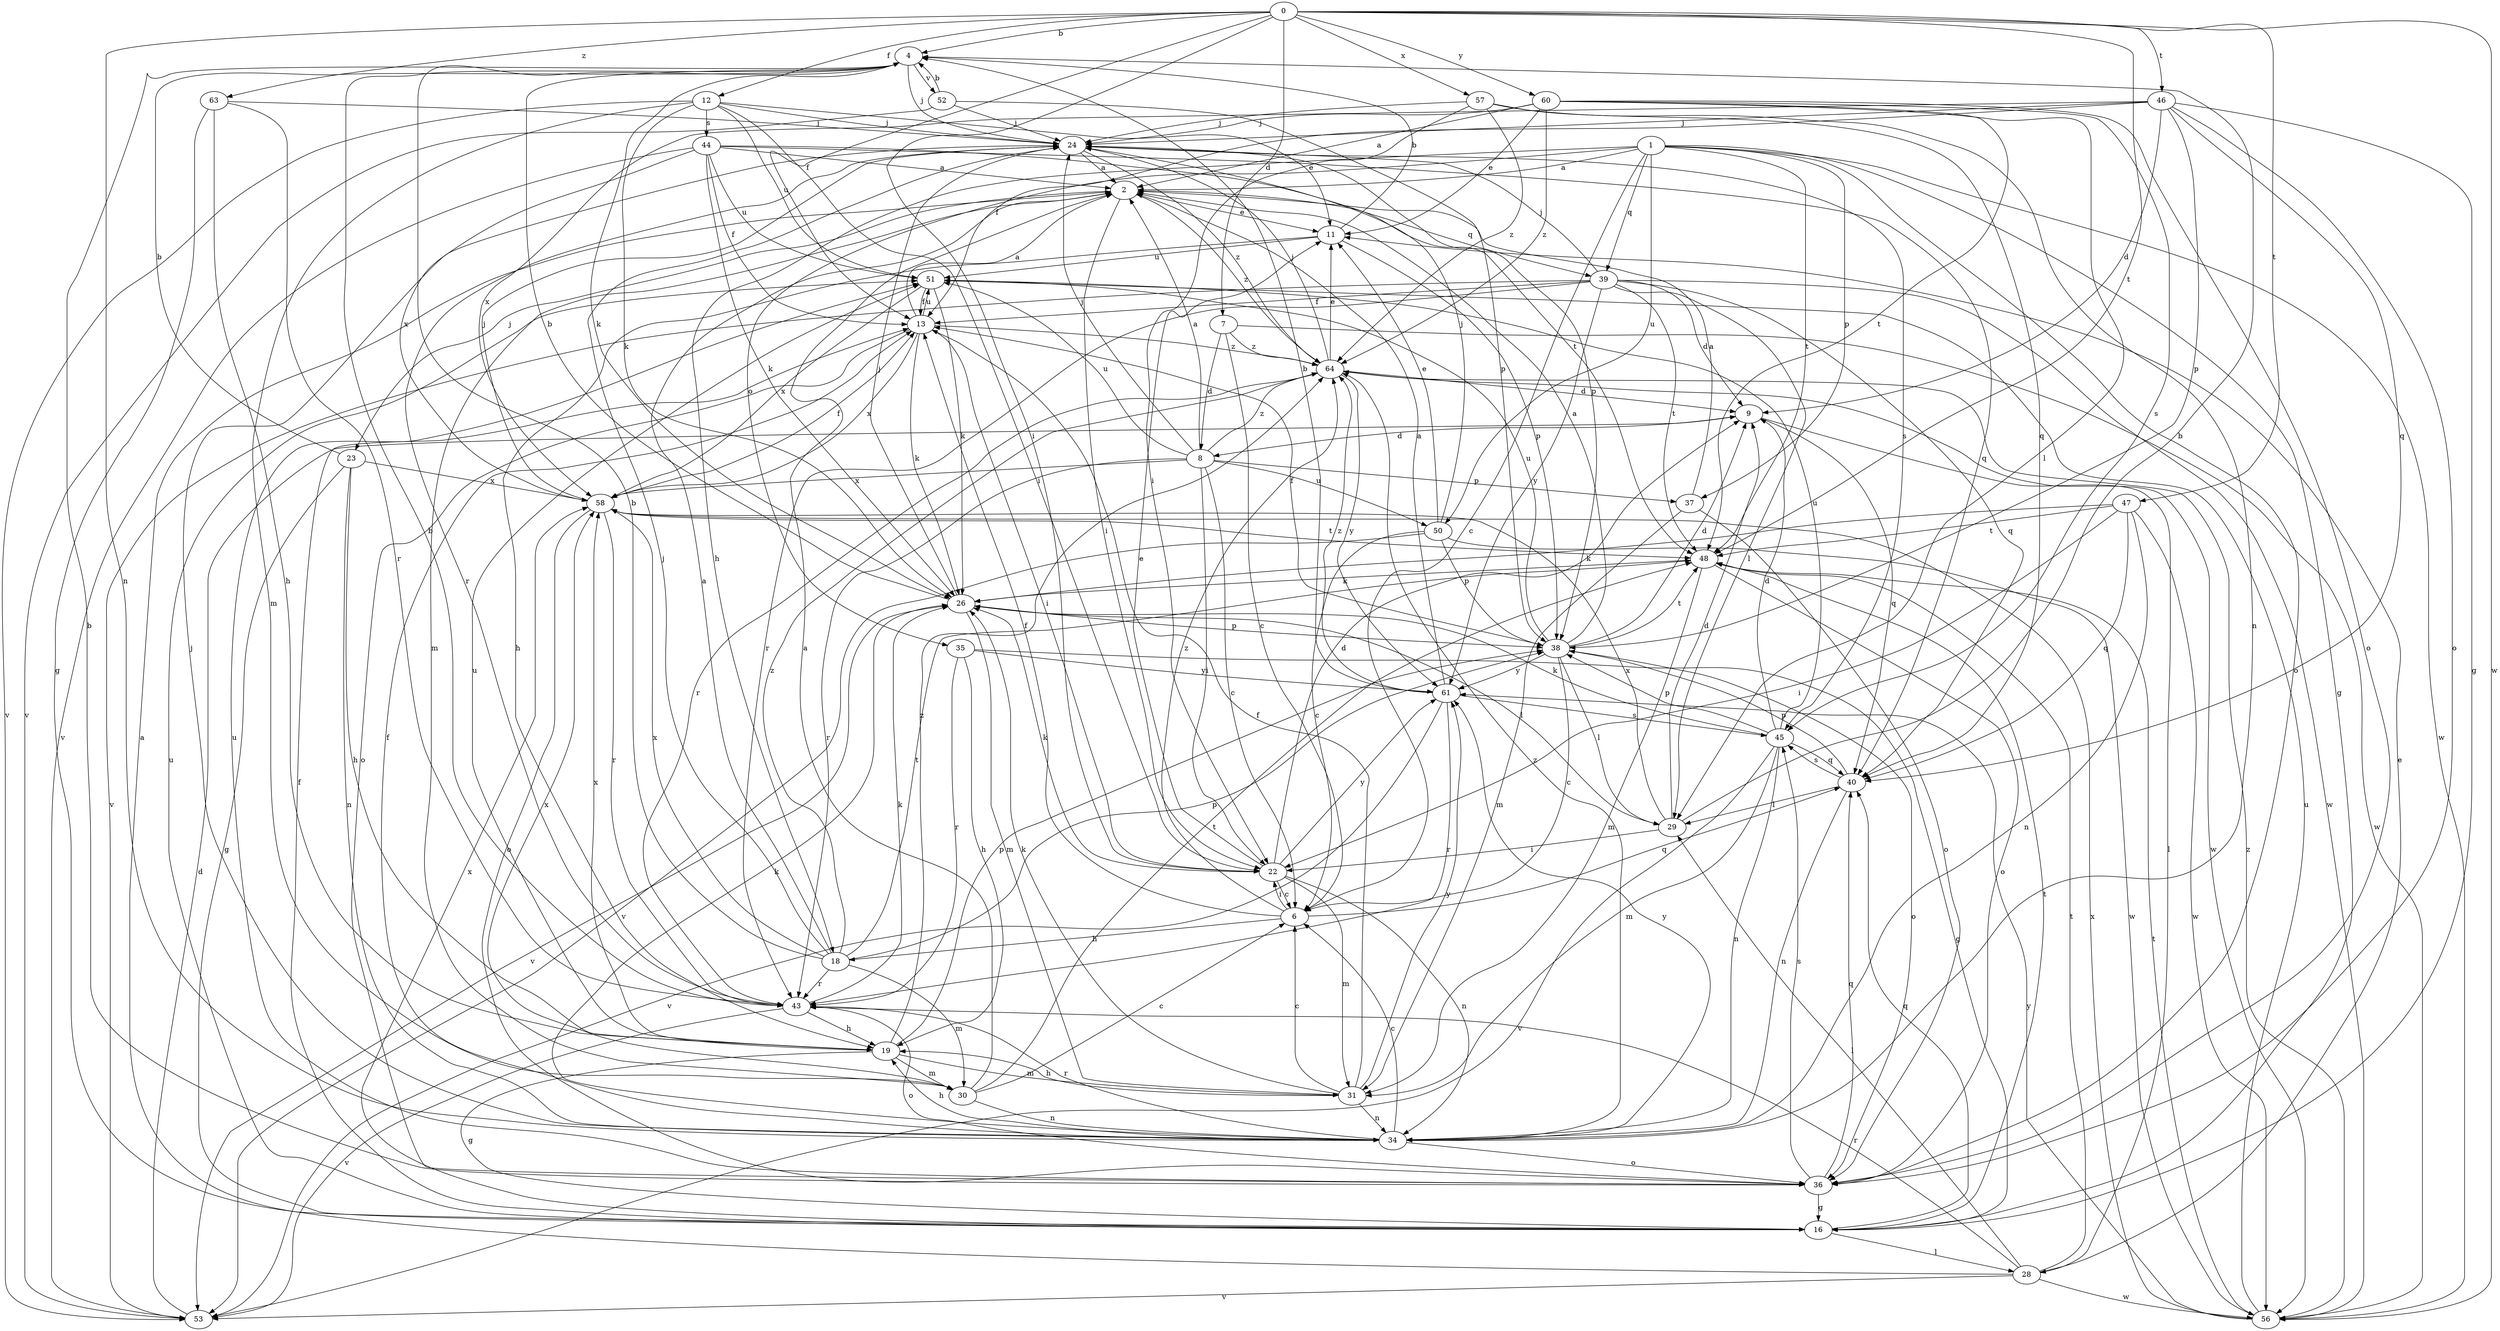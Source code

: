 strict digraph  {
0;
1;
2;
4;
6;
7;
8;
9;
11;
12;
13;
16;
18;
19;
22;
23;
24;
26;
28;
29;
30;
31;
34;
35;
36;
37;
38;
39;
40;
43;
44;
45;
46;
47;
48;
50;
51;
52;
53;
56;
57;
58;
60;
61;
63;
64;
0 -> 4  [label=b];
0 -> 7  [label=d];
0 -> 12  [label=f];
0 -> 13  [label=f];
0 -> 22  [label=i];
0 -> 34  [label=n];
0 -> 46  [label=t];
0 -> 47  [label=t];
0 -> 48  [label=t];
0 -> 56  [label=w];
0 -> 57  [label=x];
0 -> 60  [label=y];
0 -> 63  [label=z];
1 -> 2  [label=a];
1 -> 6  [label=c];
1 -> 16  [label=g];
1 -> 18  [label=h];
1 -> 35  [label=o];
1 -> 36  [label=o];
1 -> 37  [label=p];
1 -> 39  [label=q];
1 -> 48  [label=t];
1 -> 50  [label=u];
1 -> 56  [label=w];
2 -> 11  [label=e];
2 -> 22  [label=i];
2 -> 23  [label=j];
2 -> 30  [label=m];
2 -> 39  [label=q];
2 -> 64  [label=z];
4 -> 24  [label=j];
4 -> 26  [label=k];
4 -> 52  [label=v];
6 -> 13  [label=f];
6 -> 18  [label=h];
6 -> 22  [label=i];
6 -> 40  [label=q];
6 -> 64  [label=z];
7 -> 6  [label=c];
7 -> 8  [label=d];
7 -> 56  [label=w];
7 -> 64  [label=z];
8 -> 2  [label=a];
8 -> 6  [label=c];
8 -> 22  [label=i];
8 -> 24  [label=j];
8 -> 37  [label=p];
8 -> 43  [label=r];
8 -> 50  [label=u];
8 -> 51  [label=u];
8 -> 58  [label=x];
8 -> 64  [label=z];
9 -> 8  [label=d];
9 -> 28  [label=l];
9 -> 40  [label=q];
11 -> 4  [label=b];
11 -> 19  [label=h];
11 -> 38  [label=p];
11 -> 51  [label=u];
12 -> 11  [label=e];
12 -> 22  [label=i];
12 -> 24  [label=j];
12 -> 26  [label=k];
12 -> 30  [label=m];
12 -> 44  [label=s];
12 -> 51  [label=u];
12 -> 53  [label=v];
13 -> 2  [label=a];
13 -> 22  [label=i];
13 -> 26  [label=k];
13 -> 36  [label=o];
13 -> 51  [label=u];
13 -> 58  [label=x];
13 -> 64  [label=z];
16 -> 13  [label=f];
16 -> 28  [label=l];
16 -> 40  [label=q];
16 -> 48  [label=t];
16 -> 51  [label=u];
16 -> 58  [label=x];
18 -> 2  [label=a];
18 -> 4  [label=b];
18 -> 24  [label=j];
18 -> 30  [label=m];
18 -> 38  [label=p];
18 -> 43  [label=r];
18 -> 48  [label=t];
18 -> 58  [label=x];
18 -> 64  [label=z];
19 -> 16  [label=g];
19 -> 30  [label=m];
19 -> 31  [label=m];
19 -> 38  [label=p];
19 -> 51  [label=u];
19 -> 58  [label=x];
19 -> 64  [label=z];
22 -> 6  [label=c];
22 -> 9  [label=d];
22 -> 11  [label=e];
22 -> 26  [label=k];
22 -> 31  [label=m];
22 -> 34  [label=n];
22 -> 61  [label=y];
23 -> 4  [label=b];
23 -> 16  [label=g];
23 -> 19  [label=h];
23 -> 34  [label=n];
23 -> 58  [label=x];
24 -> 2  [label=a];
24 -> 38  [label=p];
24 -> 43  [label=r];
24 -> 45  [label=s];
24 -> 64  [label=z];
26 -> 4  [label=b];
26 -> 24  [label=j];
26 -> 29  [label=l];
26 -> 31  [label=m];
26 -> 38  [label=p];
26 -> 53  [label=v];
28 -> 2  [label=a];
28 -> 11  [label=e];
28 -> 29  [label=l];
28 -> 43  [label=r];
28 -> 48  [label=t];
28 -> 53  [label=v];
28 -> 56  [label=w];
29 -> 4  [label=b];
29 -> 9  [label=d];
29 -> 22  [label=i];
29 -> 58  [label=x];
30 -> 2  [label=a];
30 -> 6  [label=c];
30 -> 34  [label=n];
30 -> 48  [label=t];
30 -> 58  [label=x];
31 -> 6  [label=c];
31 -> 13  [label=f];
31 -> 19  [label=h];
31 -> 26  [label=k];
31 -> 34  [label=n];
31 -> 61  [label=y];
34 -> 6  [label=c];
34 -> 13  [label=f];
34 -> 19  [label=h];
34 -> 24  [label=j];
34 -> 26  [label=k];
34 -> 36  [label=o];
34 -> 43  [label=r];
34 -> 61  [label=y];
34 -> 64  [label=z];
35 -> 16  [label=g];
35 -> 19  [label=h];
35 -> 43  [label=r];
35 -> 61  [label=y];
36 -> 4  [label=b];
36 -> 16  [label=g];
36 -> 40  [label=q];
36 -> 45  [label=s];
36 -> 51  [label=u];
37 -> 2  [label=a];
37 -> 31  [label=m];
37 -> 36  [label=o];
38 -> 2  [label=a];
38 -> 6  [label=c];
38 -> 9  [label=d];
38 -> 13  [label=f];
38 -> 29  [label=l];
38 -> 36  [label=o];
38 -> 48  [label=t];
38 -> 51  [label=u];
38 -> 61  [label=y];
39 -> 9  [label=d];
39 -> 13  [label=f];
39 -> 24  [label=j];
39 -> 29  [label=l];
39 -> 40  [label=q];
39 -> 43  [label=r];
39 -> 48  [label=t];
39 -> 53  [label=v];
39 -> 56  [label=w];
39 -> 61  [label=y];
40 -> 29  [label=l];
40 -> 34  [label=n];
40 -> 38  [label=p];
40 -> 45  [label=s];
43 -> 4  [label=b];
43 -> 19  [label=h];
43 -> 26  [label=k];
43 -> 36  [label=o];
43 -> 53  [label=v];
44 -> 2  [label=a];
44 -> 13  [label=f];
44 -> 26  [label=k];
44 -> 40  [label=q];
44 -> 48  [label=t];
44 -> 51  [label=u];
44 -> 53  [label=v];
44 -> 58  [label=x];
45 -> 9  [label=d];
45 -> 26  [label=k];
45 -> 31  [label=m];
45 -> 34  [label=n];
45 -> 38  [label=p];
45 -> 40  [label=q];
45 -> 51  [label=u];
45 -> 53  [label=v];
46 -> 9  [label=d];
46 -> 13  [label=f];
46 -> 16  [label=g];
46 -> 24  [label=j];
46 -> 36  [label=o];
46 -> 38  [label=p];
46 -> 40  [label=q];
46 -> 58  [label=x];
47 -> 22  [label=i];
47 -> 26  [label=k];
47 -> 34  [label=n];
47 -> 40  [label=q];
47 -> 48  [label=t];
47 -> 56  [label=w];
48 -> 26  [label=k];
48 -> 31  [label=m];
48 -> 36  [label=o];
50 -> 6  [label=c];
50 -> 11  [label=e];
50 -> 24  [label=j];
50 -> 38  [label=p];
50 -> 53  [label=v];
50 -> 56  [label=w];
51 -> 13  [label=f];
51 -> 26  [label=k];
51 -> 58  [label=x];
52 -> 4  [label=b];
52 -> 24  [label=j];
52 -> 38  [label=p];
52 -> 53  [label=v];
53 -> 9  [label=d];
56 -> 48  [label=t];
56 -> 51  [label=u];
56 -> 58  [label=x];
56 -> 61  [label=y];
56 -> 64  [label=z];
57 -> 22  [label=i];
57 -> 24  [label=j];
57 -> 34  [label=n];
57 -> 40  [label=q];
57 -> 64  [label=z];
58 -> 13  [label=f];
58 -> 24  [label=j];
58 -> 36  [label=o];
58 -> 43  [label=r];
58 -> 48  [label=t];
60 -> 2  [label=a];
60 -> 11  [label=e];
60 -> 24  [label=j];
60 -> 29  [label=l];
60 -> 36  [label=o];
60 -> 45  [label=s];
60 -> 48  [label=t];
60 -> 64  [label=z];
61 -> 2  [label=a];
61 -> 4  [label=b];
61 -> 43  [label=r];
61 -> 45  [label=s];
61 -> 53  [label=v];
61 -> 64  [label=z];
63 -> 16  [label=g];
63 -> 19  [label=h];
63 -> 24  [label=j];
63 -> 43  [label=r];
64 -> 9  [label=d];
64 -> 11  [label=e];
64 -> 24  [label=j];
64 -> 43  [label=r];
64 -> 56  [label=w];
64 -> 61  [label=y];
}
